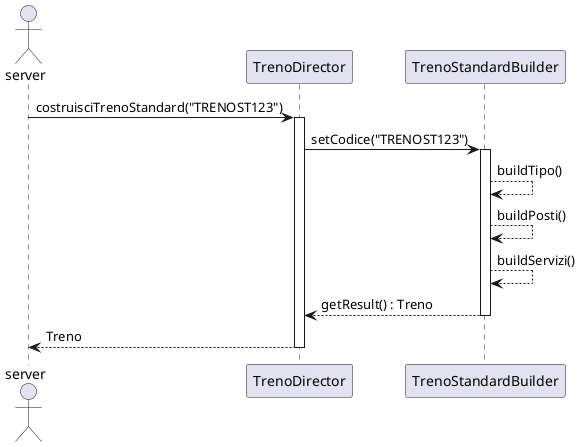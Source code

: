 @startuml
actor server
participant TrenoDirector
participant TrenoStandardBuilder as builder

server -> TrenoDirector : costruisciTrenoStandard("TRENOST123")
activate TrenoDirector

TrenoDirector -> builder : setCodice("TRENOST123")
activate builder

builder --> builder : buildTipo()
builder --> builder : buildPosti()
builder --> builder : buildServizi()

builder --> TrenoDirector : getResult() : Treno
deactivate builder

TrenoDirector --> server : Treno
deactivate TrenoDirector
@enduml